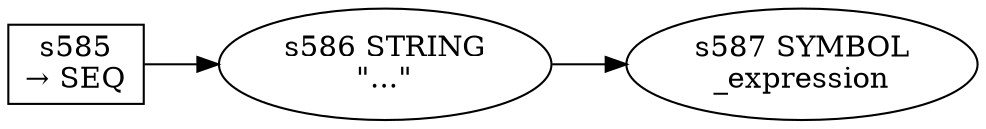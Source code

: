 
  digraph spread_element {
  
    rankdir=LR;
  
    s585 [label="s585\n&rarr; SEQ", shape=record, fixedsize=false, peripheries=1];
  s586 [label="s586 STRING\n\"...\""];
  s585 -> s586 [];
  s587 [label="s587 SYMBOL\n_expression" href="javascript-grammar.json._expression.dot.svg"];
  s586 -> s587 [];
  
  }
  